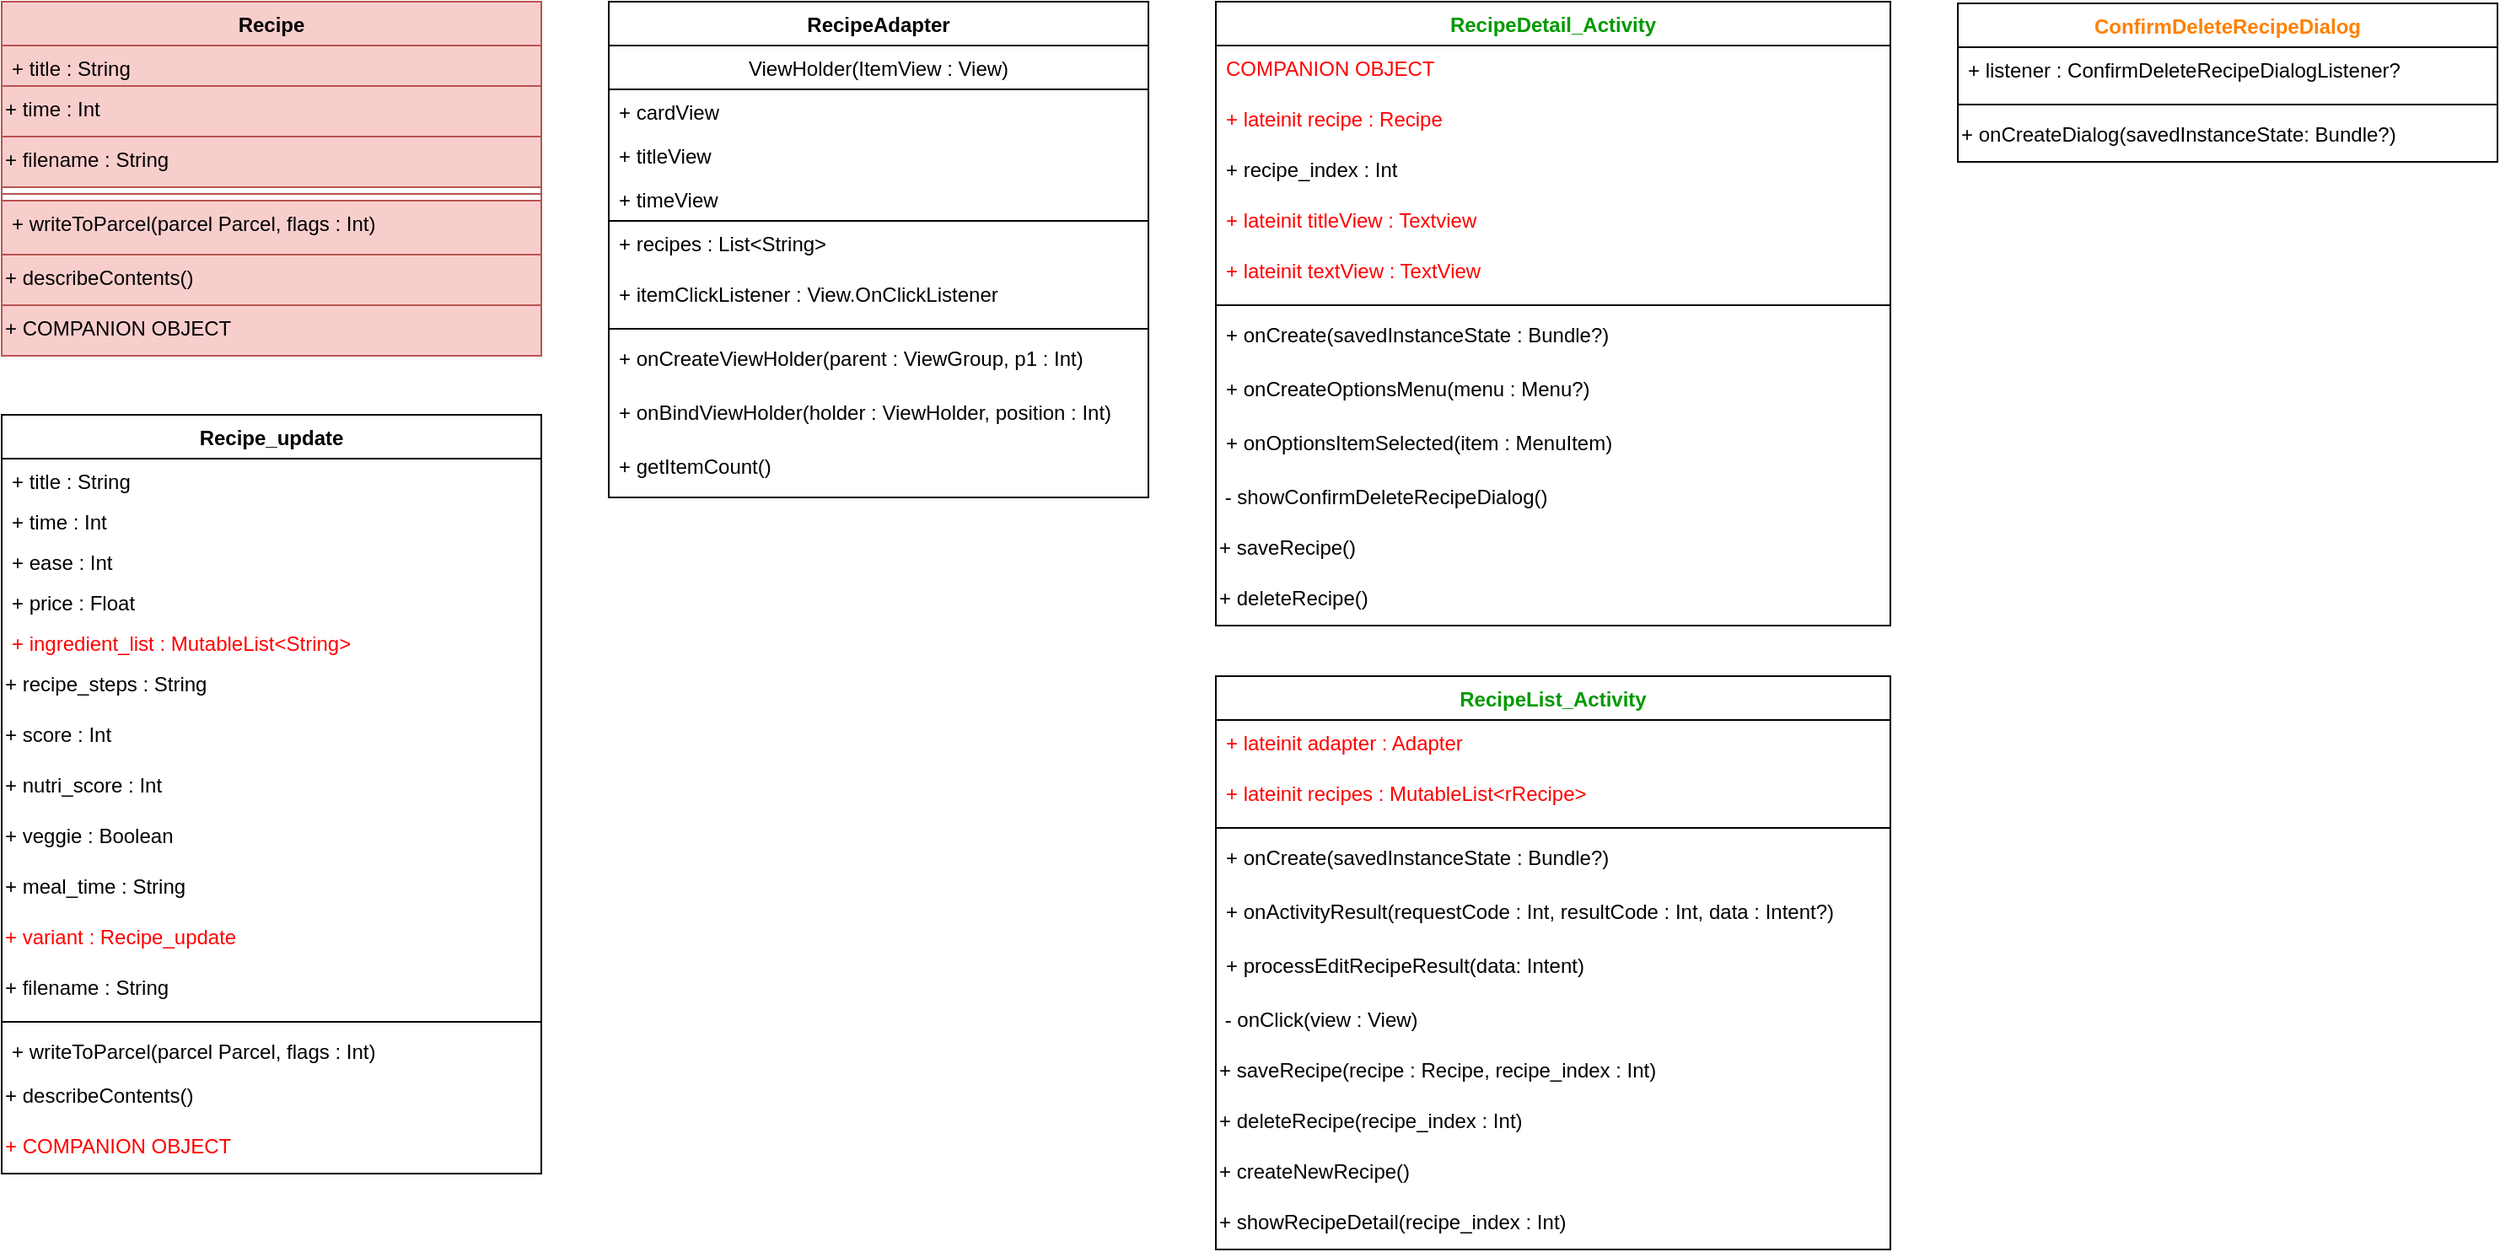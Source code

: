 <mxfile version="12.1.0" type="device" pages="1"><diagram id="giw0E9HO9ZND8XG0sDL7" name="Page-1"><mxGraphModel dx="2560" dy="1480" grid="1" gridSize="10" guides="1" tooltips="1" connect="1" arrows="1" fold="1" page="1" pageScale="1" pageWidth="4681" pageHeight="3300" math="0" shadow="0"><root><mxCell id="0"/><mxCell id="1" parent="0"/><mxCell id="XK-77Q7SLZ0M1AFewHRs-5" value="Recipe&#10;" style="swimlane;fontStyle=1;align=center;verticalAlign=top;childLayout=stackLayout;horizontal=1;startSize=26;horizontalStack=0;resizeParent=1;resizeParentMax=0;resizeLast=0;collapsible=1;marginBottom=0;fillColor=#f8cecc;strokeColor=#b85450;" vertex="1" parent="1"><mxGeometry x="80" y="40" width="320" height="210" as="geometry"><mxRectangle x="110" y="130" width="70" height="26" as="alternateBounds"/></mxGeometry></mxCell><mxCell id="XK-77Q7SLZ0M1AFewHRs-6" value="+ title : String&#10;" style="text;strokeColor=#b85450;fillColor=#f8cecc;align=left;verticalAlign=top;spacingLeft=4;spacingRight=4;overflow=hidden;rotatable=0;points=[[0,0.5],[1,0.5]];portConstraint=eastwest;" vertex="1" parent="XK-77Q7SLZ0M1AFewHRs-5"><mxGeometry y="26" width="320" height="24" as="geometry"/></mxCell><mxCell id="XK-77Q7SLZ0M1AFewHRs-58" value="+ time : Int" style="text;html=1;fillColor=#f8cecc;strokeColor=#b85450;" vertex="1" parent="XK-77Q7SLZ0M1AFewHRs-5"><mxGeometry y="50" width="320" height="30" as="geometry"/></mxCell><mxCell id="XK-77Q7SLZ0M1AFewHRs-57" value="+ filename : String" style="text;html=1;fillColor=#f8cecc;strokeColor=#b85450;" vertex="1" parent="XK-77Q7SLZ0M1AFewHRs-5"><mxGeometry y="80" width="320" height="30" as="geometry"/></mxCell><mxCell id="XK-77Q7SLZ0M1AFewHRs-7" value="" style="line;strokeWidth=1;fillColor=#f8cecc;align=left;verticalAlign=middle;spacingTop=-1;spacingLeft=3;spacingRight=3;rotatable=0;labelPosition=right;points=[];portConstraint=eastwest;strokeColor=#b85450;" vertex="1" parent="XK-77Q7SLZ0M1AFewHRs-5"><mxGeometry y="110" width="320" height="8" as="geometry"/></mxCell><mxCell id="XK-77Q7SLZ0M1AFewHRs-8" value="+ writeToParcel(parcel Parcel, flags : Int)&#10;" style="text;strokeColor=#b85450;fillColor=#f8cecc;align=left;verticalAlign=top;spacingLeft=4;spacingRight=4;overflow=hidden;rotatable=0;points=[[0,0.5],[1,0.5]];portConstraint=eastwest;" vertex="1" parent="XK-77Q7SLZ0M1AFewHRs-5"><mxGeometry y="118" width="320" height="32" as="geometry"/></mxCell><mxCell id="XK-77Q7SLZ0M1AFewHRs-60" value="+ describeContents()" style="text;html=1;fillColor=#f8cecc;strokeColor=#b85450;" vertex="1" parent="XK-77Q7SLZ0M1AFewHRs-5"><mxGeometry y="150" width="320" height="30" as="geometry"/></mxCell><mxCell id="XK-77Q7SLZ0M1AFewHRs-59" value="+ COMPANION OBJECT" style="text;html=1;fillColor=#f8cecc;strokeColor=#b85450;" vertex="1" parent="XK-77Q7SLZ0M1AFewHRs-5"><mxGeometry y="180" width="320" height="30" as="geometry"/></mxCell><mxCell id="XK-77Q7SLZ0M1AFewHRs-9" value="Recipe_update&#10;" style="swimlane;fontStyle=1;align=center;verticalAlign=top;childLayout=stackLayout;horizontal=1;startSize=26;horizontalStack=0;resizeParent=1;resizeParentMax=0;resizeLast=0;collapsible=1;marginBottom=0;" vertex="1" parent="1"><mxGeometry x="80" y="285" width="320" height="450" as="geometry"><mxRectangle x="110" y="130" width="70" height="26" as="alternateBounds"/></mxGeometry></mxCell><mxCell id="XK-77Q7SLZ0M1AFewHRs-10" value="+ title : String&#10;" style="text;strokeColor=none;fillColor=none;align=left;verticalAlign=top;spacingLeft=4;spacingRight=4;overflow=hidden;rotatable=0;points=[[0,0.5],[1,0.5]];portConstraint=eastwest;" vertex="1" parent="XK-77Q7SLZ0M1AFewHRs-9"><mxGeometry y="26" width="320" height="24" as="geometry"/></mxCell><mxCell id="XK-77Q7SLZ0M1AFewHRs-34" value="+ time : Int" style="text;strokeColor=none;fillColor=none;align=left;verticalAlign=top;spacingLeft=4;spacingRight=4;overflow=hidden;rotatable=0;points=[[0,0.5],[1,0.5]];portConstraint=eastwest;" vertex="1" parent="XK-77Q7SLZ0M1AFewHRs-9"><mxGeometry y="50" width="320" height="24" as="geometry"/></mxCell><mxCell id="XK-77Q7SLZ0M1AFewHRs-35" value="+ ease : Int" style="text;strokeColor=none;fillColor=none;align=left;verticalAlign=top;spacingLeft=4;spacingRight=4;overflow=hidden;rotatable=0;points=[[0,0.5],[1,0.5]];portConstraint=eastwest;" vertex="1" parent="XK-77Q7SLZ0M1AFewHRs-9"><mxGeometry y="74" width="320" height="24" as="geometry"/></mxCell><mxCell id="XK-77Q7SLZ0M1AFewHRs-37" value="+ price : Float" style="text;strokeColor=none;fillColor=none;align=left;verticalAlign=top;spacingLeft=4;spacingRight=4;overflow=hidden;rotatable=0;points=[[0,0.5],[1,0.5]];portConstraint=eastwest;" vertex="1" parent="XK-77Q7SLZ0M1AFewHRs-9"><mxGeometry y="98" width="320" height="24" as="geometry"/></mxCell><mxCell id="XK-77Q7SLZ0M1AFewHRs-36" value="+ ingredient_list : MutableList&lt;String&gt;" style="text;strokeColor=none;fillColor=none;align=left;verticalAlign=top;spacingLeft=4;spacingRight=4;overflow=hidden;rotatable=0;points=[[0,0.5],[1,0.5]];portConstraint=eastwest;fontColor=#FF0000;" vertex="1" parent="XK-77Q7SLZ0M1AFewHRs-9"><mxGeometry y="122" width="320" height="24" as="geometry"/></mxCell><mxCell id="XK-77Q7SLZ0M1AFewHRs-39" value="+ recipe_steps : String" style="text;html=1;fontColor=#000000;" vertex="1" parent="XK-77Q7SLZ0M1AFewHRs-9"><mxGeometry y="146" width="320" height="30" as="geometry"/></mxCell><mxCell id="XK-77Q7SLZ0M1AFewHRs-40" value="+ score : Int" style="text;html=1;fontColor=#000000;" vertex="1" parent="XK-77Q7SLZ0M1AFewHRs-9"><mxGeometry y="176" width="320" height="30" as="geometry"/></mxCell><mxCell id="XK-77Q7SLZ0M1AFewHRs-54" value="+ nutri_score : Int" style="text;html=1;fontColor=#000000;" vertex="1" parent="XK-77Q7SLZ0M1AFewHRs-9"><mxGeometry y="206" width="320" height="30" as="geometry"/></mxCell><mxCell id="XK-77Q7SLZ0M1AFewHRs-41" value="+ veggie : Boolean" style="text;html=1;fontColor=#000000;" vertex="1" parent="XK-77Q7SLZ0M1AFewHRs-9"><mxGeometry y="236" width="320" height="30" as="geometry"/></mxCell><mxCell id="XK-77Q7SLZ0M1AFewHRs-42" value="+ meal_time : String" style="text;html=1;fontColor=#000000;" vertex="1" parent="XK-77Q7SLZ0M1AFewHRs-9"><mxGeometry y="266" width="320" height="30" as="geometry"/></mxCell><mxCell id="XK-77Q7SLZ0M1AFewHRs-43" value="+ variant : Recipe_update" style="text;html=1;fontColor=#FF0000;" vertex="1" parent="XK-77Q7SLZ0M1AFewHRs-9"><mxGeometry y="296" width="320" height="30" as="geometry"/></mxCell><mxCell id="XK-77Q7SLZ0M1AFewHRs-33" value="+ filename : String" style="text;html=1;fontColor=#000000;" vertex="1" parent="XK-77Q7SLZ0M1AFewHRs-9"><mxGeometry y="326" width="320" height="30" as="geometry"/></mxCell><mxCell id="XK-77Q7SLZ0M1AFewHRs-11" value="" style="line;strokeWidth=1;fillColor=none;align=left;verticalAlign=middle;spacingTop=-1;spacingLeft=3;spacingRight=3;rotatable=0;labelPosition=right;points=[];portConstraint=eastwest;" vertex="1" parent="XK-77Q7SLZ0M1AFewHRs-9"><mxGeometry y="356" width="320" height="8" as="geometry"/></mxCell><mxCell id="XK-77Q7SLZ0M1AFewHRs-12" value="+ writeToParcel(parcel Parcel, flags : Int)&#10; &#10;" style="text;strokeColor=none;fillColor=none;align=left;verticalAlign=top;spacingLeft=4;spacingRight=4;overflow=hidden;rotatable=0;points=[[0,0.5],[1,0.5]];portConstraint=eastwest;fontColor=#000000;" vertex="1" parent="XK-77Q7SLZ0M1AFewHRs-9"><mxGeometry y="364" width="320" height="26" as="geometry"/></mxCell><mxCell id="XK-77Q7SLZ0M1AFewHRs-56" value="+ describeContents()" style="text;html=1;fontColor=#000000;" vertex="1" parent="XK-77Q7SLZ0M1AFewHRs-9"><mxGeometry y="390" width="320" height="30" as="geometry"/></mxCell><mxCell id="XK-77Q7SLZ0M1AFewHRs-55" value="&lt;font color=&quot;#ff0000&quot;&gt;+ COMPANION OBJECT&lt;/font&gt;" style="text;html=1;fontColor=#000000;" vertex="1" parent="XK-77Q7SLZ0M1AFewHRs-9"><mxGeometry y="420" width="320" height="30" as="geometry"/></mxCell><mxCell id="XK-77Q7SLZ0M1AFewHRs-17" value="RecipeAdapter" style="swimlane;fontStyle=1;align=center;verticalAlign=top;childLayout=stackLayout;horizontal=1;startSize=26;horizontalStack=0;resizeParent=1;resizeParentMax=0;resizeLast=0;collapsible=1;marginBottom=0;" vertex="1" parent="1"><mxGeometry x="440" y="40" width="320" height="294" as="geometry"><mxRectangle x="110" y="130" width="70" height="26" as="alternateBounds"/></mxGeometry></mxCell><mxCell id="XK-77Q7SLZ0M1AFewHRs-25" value="ViewHolder(ItemView : View)" style="swimlane;fontStyle=0;childLayout=stackLayout;horizontal=1;startSize=26;fillColor=none;horizontalStack=0;resizeParent=1;resizeParentMax=0;resizeLast=0;collapsible=1;marginBottom=0;fontColor=#000000;" vertex="1" parent="XK-77Q7SLZ0M1AFewHRs-17"><mxGeometry y="26" width="320" height="104" as="geometry"/></mxCell><mxCell id="XK-77Q7SLZ0M1AFewHRs-26" value="+ cardView" style="text;strokeColor=none;fillColor=none;align=left;verticalAlign=top;spacingLeft=4;spacingRight=4;overflow=hidden;rotatable=0;points=[[0,0.5],[1,0.5]];portConstraint=eastwest;" vertex="1" parent="XK-77Q7SLZ0M1AFewHRs-25"><mxGeometry y="26" width="320" height="26" as="geometry"/></mxCell><mxCell id="XK-77Q7SLZ0M1AFewHRs-27" value="+ titleView" style="text;strokeColor=none;fillColor=none;align=left;verticalAlign=top;spacingLeft=4;spacingRight=4;overflow=hidden;rotatable=0;points=[[0,0.5],[1,0.5]];portConstraint=eastwest;" vertex="1" parent="XK-77Q7SLZ0M1AFewHRs-25"><mxGeometry y="52" width="320" height="26" as="geometry"/></mxCell><mxCell id="XK-77Q7SLZ0M1AFewHRs-28" value="+ timeView" style="text;strokeColor=none;fillColor=none;align=left;verticalAlign=top;spacingLeft=4;spacingRight=4;overflow=hidden;rotatable=0;points=[[0,0.5],[1,0.5]];portConstraint=eastwest;" vertex="1" parent="XK-77Q7SLZ0M1AFewHRs-25"><mxGeometry y="78" width="320" height="26" as="geometry"/></mxCell><mxCell id="XK-77Q7SLZ0M1AFewHRs-18" value="+ recipes : List&lt;String&gt;&#10;" style="text;strokeColor=none;fillColor=none;align=left;verticalAlign=top;spacingLeft=4;spacingRight=4;overflow=hidden;rotatable=0;points=[[0,0.5],[1,0.5]];portConstraint=eastwest;" vertex="1" parent="XK-77Q7SLZ0M1AFewHRs-17"><mxGeometry y="130" width="320" height="30" as="geometry"/></mxCell><mxCell id="XK-77Q7SLZ0M1AFewHRs-29" value="+ itemClickListener : View.OnClickListener&#10;" style="text;strokeColor=none;fillColor=none;align=left;verticalAlign=top;spacingLeft=4;spacingRight=4;overflow=hidden;rotatable=0;points=[[0,0.5],[1,0.5]];portConstraint=eastwest;" vertex="1" parent="XK-77Q7SLZ0M1AFewHRs-17"><mxGeometry y="160" width="320" height="30" as="geometry"/></mxCell><mxCell id="XK-77Q7SLZ0M1AFewHRs-19" value="" style="line;strokeWidth=1;fillColor=none;align=left;verticalAlign=middle;spacingTop=-1;spacingLeft=3;spacingRight=3;rotatable=0;labelPosition=right;points=[];portConstraint=eastwest;" vertex="1" parent="XK-77Q7SLZ0M1AFewHRs-17"><mxGeometry y="190" width="320" height="8" as="geometry"/></mxCell><mxCell id="XK-77Q7SLZ0M1AFewHRs-20" value="+ onCreateViewHolder(parent : ViewGroup, p1 : Int)&#10;" style="text;strokeColor=none;fillColor=none;align=left;verticalAlign=top;spacingLeft=4;spacingRight=4;overflow=hidden;rotatable=0;points=[[0,0.5],[1,0.5]];portConstraint=eastwest;fontColor=#000000;" vertex="1" parent="XK-77Q7SLZ0M1AFewHRs-17"><mxGeometry y="198" width="320" height="32" as="geometry"/></mxCell><mxCell id="XK-77Q7SLZ0M1AFewHRs-31" value="+ onBindViewHolder(holder : ViewHolder, position : Int)" style="text;strokeColor=none;fillColor=none;align=left;verticalAlign=top;spacingLeft=4;spacingRight=4;overflow=hidden;rotatable=0;points=[[0,0.5],[1,0.5]];portConstraint=eastwest;fontColor=#000000;" vertex="1" parent="XK-77Q7SLZ0M1AFewHRs-17"><mxGeometry y="230" width="320" height="32" as="geometry"/></mxCell><mxCell id="XK-77Q7SLZ0M1AFewHRs-32" value="+ getItemCount()&#10;" style="text;strokeColor=none;fillColor=none;align=left;verticalAlign=top;spacingLeft=4;spacingRight=4;overflow=hidden;rotatable=0;points=[[0,0.5],[1,0.5]];portConstraint=eastwest;fontColor=#000000;" vertex="1" parent="XK-77Q7SLZ0M1AFewHRs-17"><mxGeometry y="262" width="320" height="32" as="geometry"/></mxCell><mxCell id="XK-77Q7SLZ0M1AFewHRs-78" value="RecipeDetail_Activity" style="swimlane;fontStyle=1;align=center;verticalAlign=top;childLayout=stackLayout;horizontal=1;startSize=26;horizontalStack=0;resizeParent=1;resizeParentMax=0;resizeLast=0;collapsible=1;marginBottom=0;fontColor=#009900;" vertex="1" parent="1"><mxGeometry x="800" y="40" width="400" height="370" as="geometry"><mxRectangle x="110" y="130" width="70" height="26" as="alternateBounds"/></mxGeometry></mxCell><mxCell id="XK-77Q7SLZ0M1AFewHRs-79" value="COMPANION OBJECT" style="text;strokeColor=none;fillColor=none;align=left;verticalAlign=top;spacingLeft=4;spacingRight=4;overflow=hidden;rotatable=0;points=[[0,0.5],[1,0.5]];portConstraint=eastwest;fontColor=#FF0000;" vertex="1" parent="XK-77Q7SLZ0M1AFewHRs-78"><mxGeometry y="26" width="400" height="30" as="geometry"/></mxCell><mxCell id="XK-77Q7SLZ0M1AFewHRs-80" value="+ lateinit recipe : Recipe" style="text;strokeColor=none;fillColor=none;align=left;verticalAlign=top;spacingLeft=4;spacingRight=4;overflow=hidden;rotatable=0;points=[[0,0.5],[1,0.5]];portConstraint=eastwest;fontStyle=0;fontColor=#FF0000;" vertex="1" parent="XK-77Q7SLZ0M1AFewHRs-78"><mxGeometry y="56" width="400" height="30" as="geometry"/></mxCell><mxCell id="XK-77Q7SLZ0M1AFewHRs-81" value="+ recipe_index : Int" style="text;strokeColor=none;fillColor=none;align=left;verticalAlign=top;spacingLeft=4;spacingRight=4;overflow=hidden;rotatable=0;points=[[0,0.5],[1,0.5]];portConstraint=eastwest;fontStyle=0;fontColor=#000000;" vertex="1" parent="XK-77Q7SLZ0M1AFewHRs-78"><mxGeometry y="86" width="400" height="30" as="geometry"/></mxCell><mxCell id="XK-77Q7SLZ0M1AFewHRs-82" value="+ lateinit titleView : Textview" style="text;strokeColor=none;fillColor=none;align=left;verticalAlign=top;spacingLeft=4;spacingRight=4;overflow=hidden;rotatable=0;points=[[0,0.5],[1,0.5]];portConstraint=eastwest;fontStyle=0;fontColor=#FF0000;" vertex="1" parent="XK-77Q7SLZ0M1AFewHRs-78"><mxGeometry y="116" width="400" height="30" as="geometry"/></mxCell><mxCell id="XK-77Q7SLZ0M1AFewHRs-83" value="+ lateinit textView : TextView" style="text;strokeColor=none;fillColor=none;align=left;verticalAlign=top;spacingLeft=4;spacingRight=4;overflow=hidden;rotatable=0;points=[[0,0.5],[1,0.5]];portConstraint=eastwest;fontStyle=0;fontColor=#FF0000;" vertex="1" parent="XK-77Q7SLZ0M1AFewHRs-78"><mxGeometry y="146" width="400" height="30" as="geometry"/></mxCell><mxCell id="XK-77Q7SLZ0M1AFewHRs-84" value="" style="line;strokeWidth=1;fillColor=none;align=left;verticalAlign=middle;spacingTop=-1;spacingLeft=3;spacingRight=3;rotatable=0;labelPosition=right;points=[];portConstraint=eastwest;" vertex="1" parent="XK-77Q7SLZ0M1AFewHRs-78"><mxGeometry y="176" width="400" height="8" as="geometry"/></mxCell><mxCell id="XK-77Q7SLZ0M1AFewHRs-85" value="+ onCreate(savedInstanceState : Bundle?)&#10;" style="text;strokeColor=none;fillColor=none;align=left;verticalAlign=top;spacingLeft=4;spacingRight=4;overflow=hidden;rotatable=0;points=[[0,0.5],[1,0.5]];portConstraint=eastwest;fontColor=#000000;" vertex="1" parent="XK-77Q7SLZ0M1AFewHRs-78"><mxGeometry y="184" width="400" height="32" as="geometry"/></mxCell><mxCell id="XK-77Q7SLZ0M1AFewHRs-86" value="+ onCreateOptionsMenu(menu : Menu?)" style="text;strokeColor=none;fillColor=none;align=left;verticalAlign=top;spacingLeft=4;spacingRight=4;overflow=hidden;rotatable=0;points=[[0,0.5],[1,0.5]];portConstraint=eastwest;fontColor=#000000;" vertex="1" parent="XK-77Q7SLZ0M1AFewHRs-78"><mxGeometry y="216" width="400" height="32" as="geometry"/></mxCell><mxCell id="XK-77Q7SLZ0M1AFewHRs-87" value="+ onOptionsItemSelected(item : MenuItem)" style="text;strokeColor=none;fillColor=none;align=left;verticalAlign=top;spacingLeft=4;spacingRight=4;overflow=hidden;rotatable=0;points=[[0,0.5],[1,0.5]];portConstraint=eastwest;fontColor=#000000;" vertex="1" parent="XK-77Q7SLZ0M1AFewHRs-78"><mxGeometry y="248" width="400" height="32" as="geometry"/></mxCell><mxCell id="XK-77Q7SLZ0M1AFewHRs-88" value="&amp;nbsp;- showConfirmDeleteRecipeDialog()" style="text;html=1;fontColor=#000000;" vertex="1" parent="XK-77Q7SLZ0M1AFewHRs-78"><mxGeometry y="280" width="400" height="30" as="geometry"/></mxCell><mxCell id="XK-77Q7SLZ0M1AFewHRs-89" value="+ saveRecipe()" style="text;html=1;fontColor=#000000;" vertex="1" parent="XK-77Q7SLZ0M1AFewHRs-78"><mxGeometry y="310" width="400" height="30" as="geometry"/></mxCell><mxCell id="XK-77Q7SLZ0M1AFewHRs-90" value="+ deleteRecipe()" style="text;html=1;fontColor=#000000;" vertex="1" parent="XK-77Q7SLZ0M1AFewHRs-78"><mxGeometry y="340" width="400" height="30" as="geometry"/></mxCell><mxCell id="XK-77Q7SLZ0M1AFewHRs-91" value="RecipeList_Activity" style="swimlane;fontStyle=1;align=center;verticalAlign=top;childLayout=stackLayout;horizontal=1;startSize=26;horizontalStack=0;resizeParent=1;resizeParentMax=0;resizeLast=0;collapsible=1;marginBottom=0;fontColor=#009900;" vertex="1" parent="1"><mxGeometry x="800" y="440" width="400" height="340" as="geometry"><mxRectangle x="110" y="130" width="70" height="26" as="alternateBounds"/></mxGeometry></mxCell><mxCell id="XK-77Q7SLZ0M1AFewHRs-93" value="+ lateinit adapter : Adapter" style="text;strokeColor=none;fillColor=none;align=left;verticalAlign=top;spacingLeft=4;spacingRight=4;overflow=hidden;rotatable=0;points=[[0,0.5],[1,0.5]];portConstraint=eastwest;fontStyle=0;fontColor=#FF0000;" vertex="1" parent="XK-77Q7SLZ0M1AFewHRs-91"><mxGeometry y="26" width="400" height="30" as="geometry"/></mxCell><mxCell id="XK-77Q7SLZ0M1AFewHRs-95" value="+ lateinit recipes : MutableList&lt;rRecipe&gt;" style="text;strokeColor=none;fillColor=none;align=left;verticalAlign=top;spacingLeft=4;spacingRight=4;overflow=hidden;rotatable=0;points=[[0,0.5],[1,0.5]];portConstraint=eastwest;fontStyle=0;fontColor=#FF0000;" vertex="1" parent="XK-77Q7SLZ0M1AFewHRs-91"><mxGeometry y="56" width="400" height="30" as="geometry"/></mxCell><mxCell id="XK-77Q7SLZ0M1AFewHRs-97" value="" style="line;strokeWidth=1;fillColor=none;align=left;verticalAlign=middle;spacingTop=-1;spacingLeft=3;spacingRight=3;rotatable=0;labelPosition=right;points=[];portConstraint=eastwest;" vertex="1" parent="XK-77Q7SLZ0M1AFewHRs-91"><mxGeometry y="86" width="400" height="8" as="geometry"/></mxCell><mxCell id="XK-77Q7SLZ0M1AFewHRs-98" value="+ onCreate(savedInstanceState : Bundle?)&#10;" style="text;strokeColor=none;fillColor=none;align=left;verticalAlign=top;spacingLeft=4;spacingRight=4;overflow=hidden;rotatable=0;points=[[0,0.5],[1,0.5]];portConstraint=eastwest;fontColor=#000000;" vertex="1" parent="XK-77Q7SLZ0M1AFewHRs-91"><mxGeometry y="94" width="400" height="32" as="geometry"/></mxCell><mxCell id="XK-77Q7SLZ0M1AFewHRs-99" value="+ onActivityResult(requestCode : Int, resultCode : Int, data : Intent?)" style="text;strokeColor=none;fillColor=none;align=left;verticalAlign=top;spacingLeft=4;spacingRight=4;overflow=hidden;rotatable=0;points=[[0,0.5],[1,0.5]];portConstraint=eastwest;fontColor=#000000;" vertex="1" parent="XK-77Q7SLZ0M1AFewHRs-91"><mxGeometry y="126" width="400" height="32" as="geometry"/></mxCell><mxCell id="XK-77Q7SLZ0M1AFewHRs-100" value="+ processEditRecipeResult(data: Intent)" style="text;strokeColor=none;fillColor=none;align=left;verticalAlign=top;spacingLeft=4;spacingRight=4;overflow=hidden;rotatable=0;points=[[0,0.5],[1,0.5]];portConstraint=eastwest;fontColor=#000000;" vertex="1" parent="XK-77Q7SLZ0M1AFewHRs-91"><mxGeometry y="158" width="400" height="32" as="geometry"/></mxCell><mxCell id="XK-77Q7SLZ0M1AFewHRs-101" value="&amp;nbsp;- onClick(view : View)" style="text;html=1;fontColor=#000000;" vertex="1" parent="XK-77Q7SLZ0M1AFewHRs-91"><mxGeometry y="190" width="400" height="30" as="geometry"/></mxCell><mxCell id="XK-77Q7SLZ0M1AFewHRs-102" value="+ saveRecipe(recipe : Recipe, recipe_index : Int)" style="text;html=1;fontColor=#000000;" vertex="1" parent="XK-77Q7SLZ0M1AFewHRs-91"><mxGeometry y="220" width="400" height="30" as="geometry"/></mxCell><mxCell id="XK-77Q7SLZ0M1AFewHRs-103" value="+ deleteRecipe(recipe_index : Int)" style="text;html=1;fontColor=#000000;" vertex="1" parent="XK-77Q7SLZ0M1AFewHRs-91"><mxGeometry y="250" width="400" height="30" as="geometry"/></mxCell><mxCell id="XK-77Q7SLZ0M1AFewHRs-104" value="+ createNewRecipe()" style="text;html=1;fontColor=#000000;" vertex="1" parent="XK-77Q7SLZ0M1AFewHRs-91"><mxGeometry y="280" width="400" height="30" as="geometry"/></mxCell><mxCell id="XK-77Q7SLZ0M1AFewHRs-109" value="+ showRecipeDetail(recipe_index : Int)" style="text;html=1;fontColor=#000000;" vertex="1" parent="XK-77Q7SLZ0M1AFewHRs-91"><mxGeometry y="310" width="400" height="30" as="geometry"/></mxCell><mxCell id="XK-77Q7SLZ0M1AFewHRs-110" value="ConfirmDeleteRecipeDialog" style="swimlane;fontStyle=1;align=center;verticalAlign=top;childLayout=stackLayout;horizontal=1;startSize=26;horizontalStack=0;resizeParent=1;resizeParentMax=0;resizeLast=0;collapsible=1;marginBottom=0;fontColor=#FF8000;" vertex="1" parent="1"><mxGeometry x="1240" y="41" width="320" height="94" as="geometry"><mxRectangle x="110" y="130" width="70" height="26" as="alternateBounds"/></mxGeometry></mxCell><mxCell id="XK-77Q7SLZ0M1AFewHRs-116" value="+ listener : ConfirmDeleteRecipeDialogListener?" style="text;strokeColor=none;fillColor=none;align=left;verticalAlign=top;spacingLeft=4;spacingRight=4;overflow=hidden;rotatable=0;points=[[0,0.5],[1,0.5]];portConstraint=eastwest;" vertex="1" parent="XK-77Q7SLZ0M1AFewHRs-110"><mxGeometry y="26" width="320" height="30" as="geometry"/></mxCell><mxCell id="XK-77Q7SLZ0M1AFewHRs-117" value="" style="line;strokeWidth=1;fillColor=none;align=left;verticalAlign=middle;spacingTop=-1;spacingLeft=3;spacingRight=3;rotatable=0;labelPosition=right;points=[];portConstraint=eastwest;" vertex="1" parent="XK-77Q7SLZ0M1AFewHRs-110"><mxGeometry y="56" width="320" height="8" as="geometry"/></mxCell><mxCell id="XK-77Q7SLZ0M1AFewHRs-121" value="&lt;font color=&quot;#000000&quot;&gt;+ onCreateDialog(savedInstanceState: Bundle?)&lt;/font&gt;" style="text;html=1;fontColor=#FF0000;" vertex="1" parent="XK-77Q7SLZ0M1AFewHRs-110"><mxGeometry y="64" width="320" height="30" as="geometry"/></mxCell></root></mxGraphModel></diagram></mxfile>